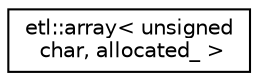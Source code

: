 digraph "Graphical Class Hierarchy"
{
  edge [fontname="Helvetica",fontsize="10",labelfontname="Helvetica",labelfontsize="10"];
  node [fontname="Helvetica",fontsize="10",shape=record];
  rankdir="LR";
  Node0 [label="etl::array\< unsigned\l char, allocated_ \>",height=0.2,width=0.4,color="black", fillcolor="white", style="filled",URL="$classetl_1_1array.html"];
}
